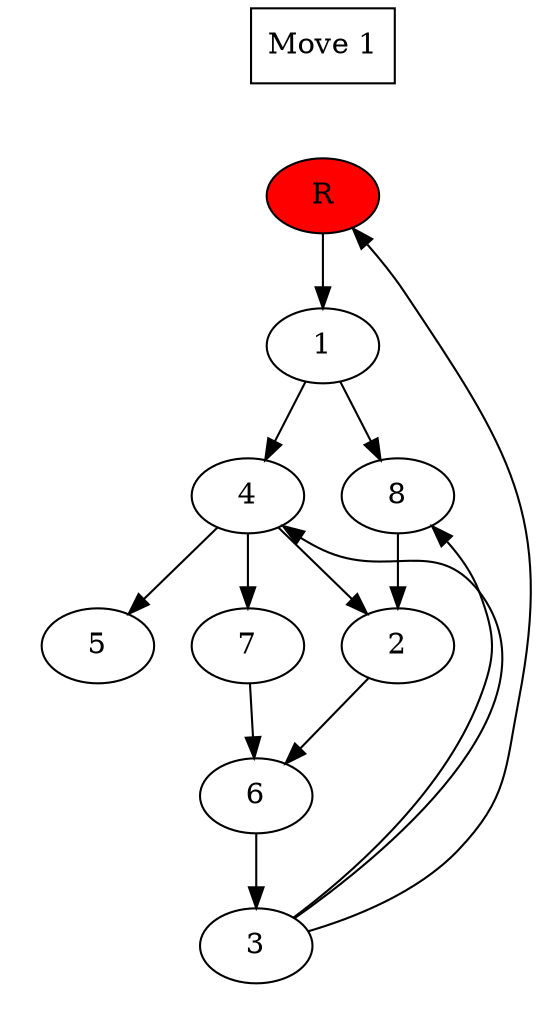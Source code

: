 digraph prb70_move_01 {
	dummy [label="Move 1" shape=box]
	dummy -> 9 [style=invis]
	9 -> 1
	subgraph cluster_0 {
		peripheries=0
		9 [label=R fillcolor="#ff0000" style=filled]
	}
	1 -> 8
	1 -> 4
	subgraph cluster_1 {
		peripheries=0
		1
	}
	4 -> 7
	4 -> 5
	4 -> 2
	8 -> 2
	subgraph cluster_2 {
		peripheries=0
		4
		8
	}
	2 -> 6
	7 -> 6
	subgraph cluster_3 {
		peripheries=0
		2
		5
		7
	}
	6 -> 3
	subgraph cluster_4 {
		peripheries=0
		6
	}
	3 -> 9 [constraint=false]
	3 -> 8 [constraint=false]
	3 -> 4 [constraint=false]
	subgraph cluster_5 {
		peripheries=0
		3
	}
}
